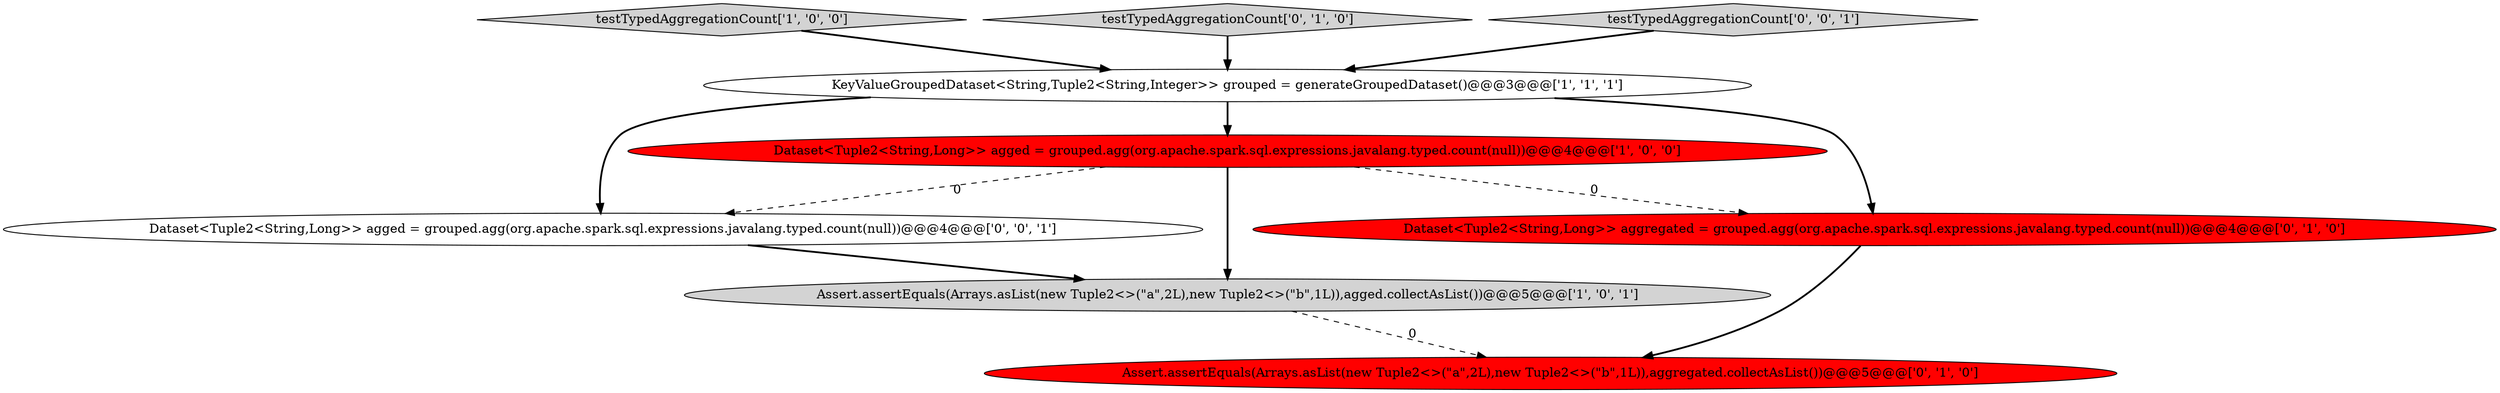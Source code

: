 digraph {
2 [style = filled, label = "Assert.assertEquals(Arrays.asList(new Tuple2<>(\"a\",2L),new Tuple2<>(\"b\",1L)),agged.collectAsList())@@@5@@@['1', '0', '1']", fillcolor = lightgray, shape = ellipse image = "AAA0AAABBB1BBB"];
1 [style = filled, label = "testTypedAggregationCount['1', '0', '0']", fillcolor = lightgray, shape = diamond image = "AAA0AAABBB1BBB"];
3 [style = filled, label = "Dataset<Tuple2<String,Long>> agged = grouped.agg(org.apache.spark.sql.expressions.javalang.typed.count(null))@@@4@@@['1', '0', '0']", fillcolor = red, shape = ellipse image = "AAA1AAABBB1BBB"];
4 [style = filled, label = "testTypedAggregationCount['0', '1', '0']", fillcolor = lightgray, shape = diamond image = "AAA0AAABBB2BBB"];
7 [style = filled, label = "testTypedAggregationCount['0', '0', '1']", fillcolor = lightgray, shape = diamond image = "AAA0AAABBB3BBB"];
6 [style = filled, label = "Dataset<Tuple2<String,Long>> aggregated = grouped.agg(org.apache.spark.sql.expressions.javalang.typed.count(null))@@@4@@@['0', '1', '0']", fillcolor = red, shape = ellipse image = "AAA1AAABBB2BBB"];
8 [style = filled, label = "Dataset<Tuple2<String,Long>> agged = grouped.agg(org.apache.spark.sql.expressions.javalang.typed.count(null))@@@4@@@['0', '0', '1']", fillcolor = white, shape = ellipse image = "AAA0AAABBB3BBB"];
0 [style = filled, label = "KeyValueGroupedDataset<String,Tuple2<String,Integer>> grouped = generateGroupedDataset()@@@3@@@['1', '1', '1']", fillcolor = white, shape = ellipse image = "AAA0AAABBB1BBB"];
5 [style = filled, label = "Assert.assertEquals(Arrays.asList(new Tuple2<>(\"a\",2L),new Tuple2<>(\"b\",1L)),aggregated.collectAsList())@@@5@@@['0', '1', '0']", fillcolor = red, shape = ellipse image = "AAA1AAABBB2BBB"];
0->3 [style = bold, label=""];
3->8 [style = dashed, label="0"];
6->5 [style = bold, label=""];
2->5 [style = dashed, label="0"];
7->0 [style = bold, label=""];
3->6 [style = dashed, label="0"];
1->0 [style = bold, label=""];
3->2 [style = bold, label=""];
8->2 [style = bold, label=""];
0->6 [style = bold, label=""];
4->0 [style = bold, label=""];
0->8 [style = bold, label=""];
}
